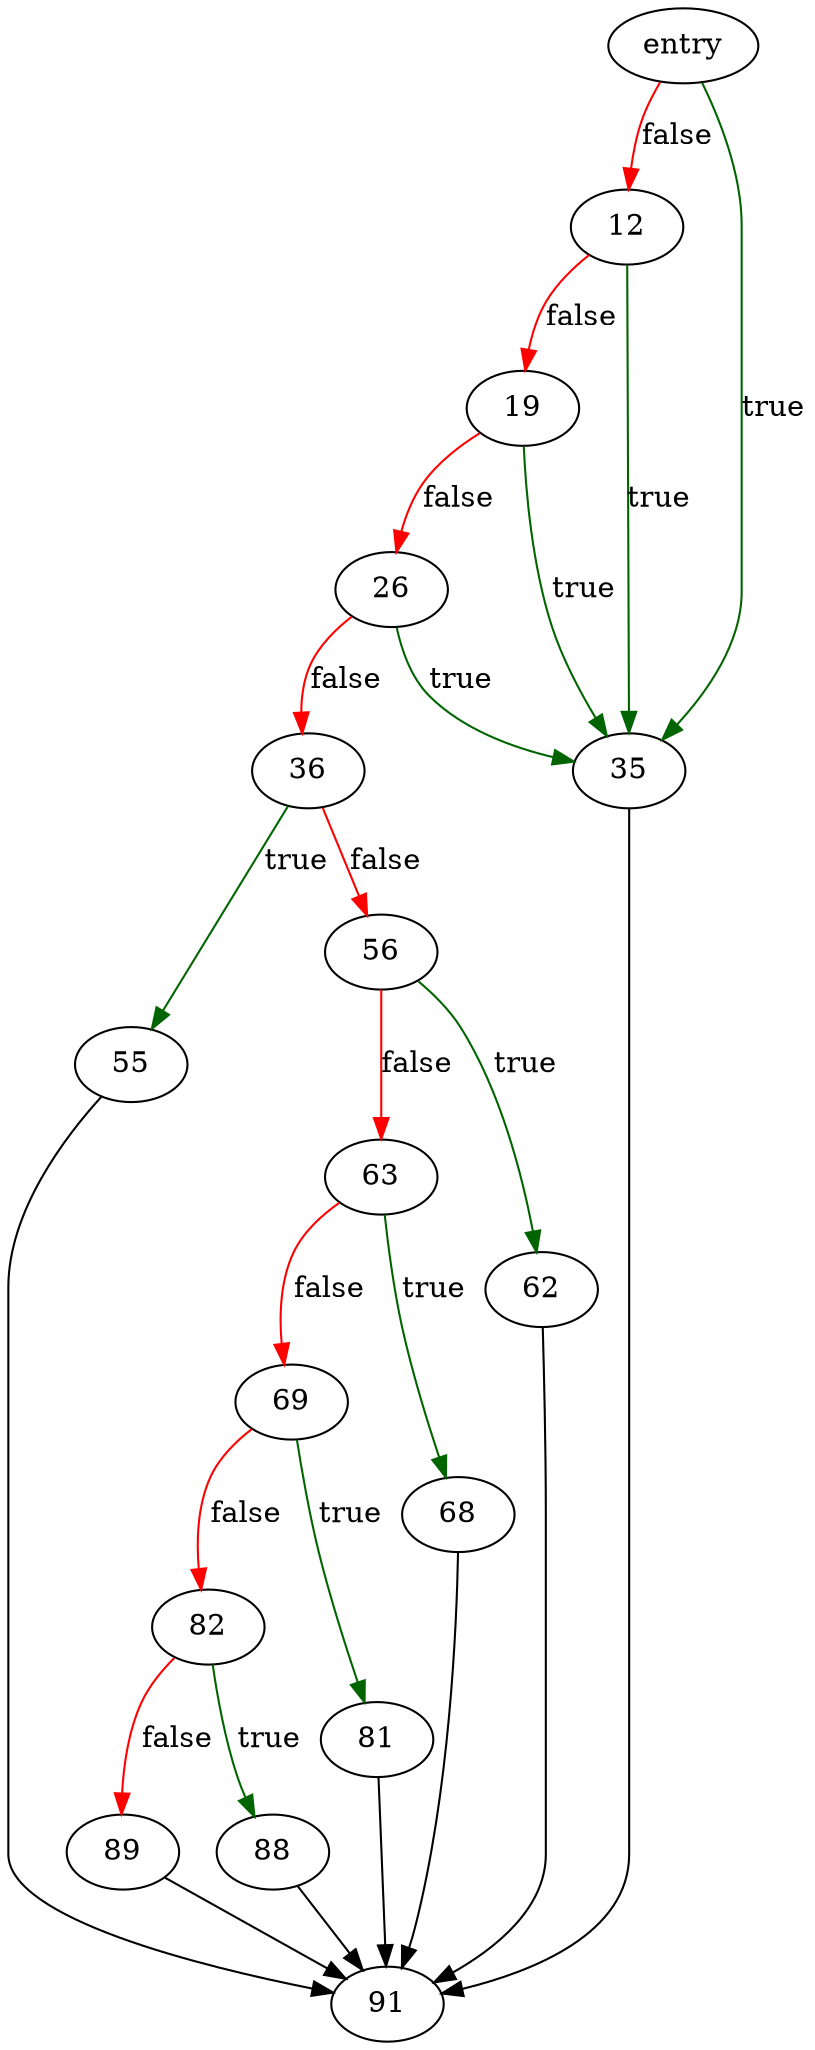 digraph "isSimpleCount" {
	// Node definitions.
	2 [label=entry];
	12;
	19;
	26;
	35;
	36;
	55;
	56;
	62;
	63;
	68;
	69;
	81;
	82;
	88;
	89;
	91;

	// Edge definitions.
	2 -> 12 [
		color=red
		label=false
	];
	2 -> 35 [
		color=darkgreen
		label=true
	];
	12 -> 19 [
		color=red
		label=false
	];
	12 -> 35 [
		color=darkgreen
		label=true
	];
	19 -> 26 [
		color=red
		label=false
	];
	19 -> 35 [
		color=darkgreen
		label=true
	];
	26 -> 35 [
		color=darkgreen
		label=true
	];
	26 -> 36 [
		color=red
		label=false
	];
	35 -> 91;
	36 -> 55 [
		color=darkgreen
		label=true
	];
	36 -> 56 [
		color=red
		label=false
	];
	55 -> 91;
	56 -> 62 [
		color=darkgreen
		label=true
	];
	56 -> 63 [
		color=red
		label=false
	];
	62 -> 91;
	63 -> 68 [
		color=darkgreen
		label=true
	];
	63 -> 69 [
		color=red
		label=false
	];
	68 -> 91;
	69 -> 81 [
		color=darkgreen
		label=true
	];
	69 -> 82 [
		color=red
		label=false
	];
	81 -> 91;
	82 -> 88 [
		color=darkgreen
		label=true
	];
	82 -> 89 [
		color=red
		label=false
	];
	88 -> 91;
	89 -> 91;
}